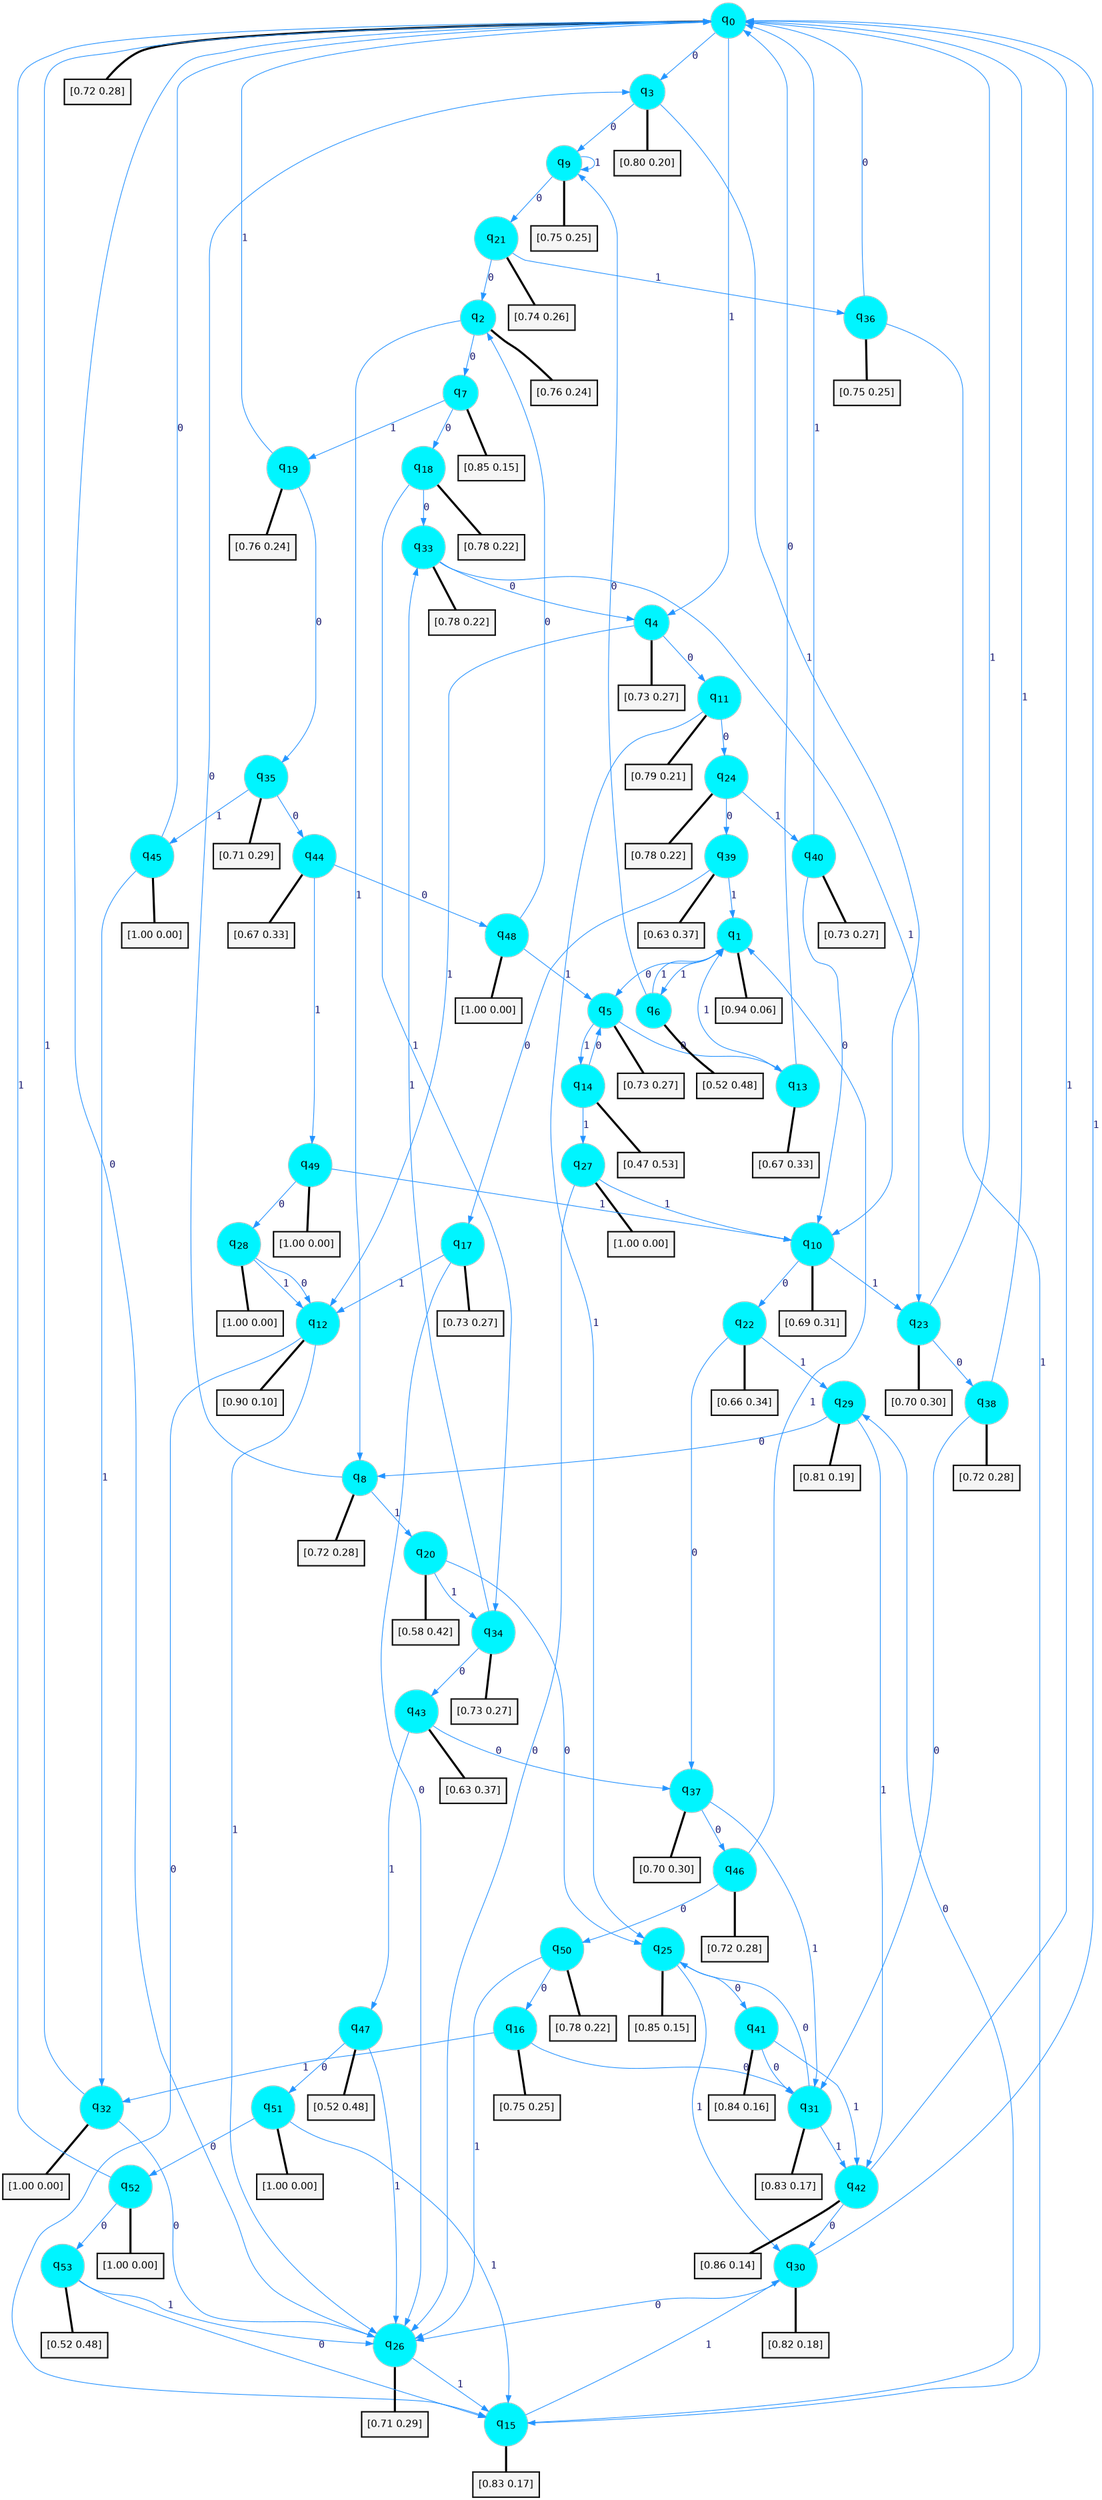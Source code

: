 digraph G {
graph [
bgcolor=transparent, dpi=300, rankdir=TD, size="40,25"];
node [
color=gray, fillcolor=turquoise1, fontcolor=black, fontname=Helvetica, fontsize=16, fontweight=bold, shape=circle, style=filled];
edge [
arrowsize=1, color=dodgerblue1, fontcolor=midnightblue, fontname=courier, fontweight=bold, penwidth=1, style=solid, weight=20];
0[label=<q<SUB>0</SUB>>];
1[label=<q<SUB>1</SUB>>];
2[label=<q<SUB>2</SUB>>];
3[label=<q<SUB>3</SUB>>];
4[label=<q<SUB>4</SUB>>];
5[label=<q<SUB>5</SUB>>];
6[label=<q<SUB>6</SUB>>];
7[label=<q<SUB>7</SUB>>];
8[label=<q<SUB>8</SUB>>];
9[label=<q<SUB>9</SUB>>];
10[label=<q<SUB>10</SUB>>];
11[label=<q<SUB>11</SUB>>];
12[label=<q<SUB>12</SUB>>];
13[label=<q<SUB>13</SUB>>];
14[label=<q<SUB>14</SUB>>];
15[label=<q<SUB>15</SUB>>];
16[label=<q<SUB>16</SUB>>];
17[label=<q<SUB>17</SUB>>];
18[label=<q<SUB>18</SUB>>];
19[label=<q<SUB>19</SUB>>];
20[label=<q<SUB>20</SUB>>];
21[label=<q<SUB>21</SUB>>];
22[label=<q<SUB>22</SUB>>];
23[label=<q<SUB>23</SUB>>];
24[label=<q<SUB>24</SUB>>];
25[label=<q<SUB>25</SUB>>];
26[label=<q<SUB>26</SUB>>];
27[label=<q<SUB>27</SUB>>];
28[label=<q<SUB>28</SUB>>];
29[label=<q<SUB>29</SUB>>];
30[label=<q<SUB>30</SUB>>];
31[label=<q<SUB>31</SUB>>];
32[label=<q<SUB>32</SUB>>];
33[label=<q<SUB>33</SUB>>];
34[label=<q<SUB>34</SUB>>];
35[label=<q<SUB>35</SUB>>];
36[label=<q<SUB>36</SUB>>];
37[label=<q<SUB>37</SUB>>];
38[label=<q<SUB>38</SUB>>];
39[label=<q<SUB>39</SUB>>];
40[label=<q<SUB>40</SUB>>];
41[label=<q<SUB>41</SUB>>];
42[label=<q<SUB>42</SUB>>];
43[label=<q<SUB>43</SUB>>];
44[label=<q<SUB>44</SUB>>];
45[label=<q<SUB>45</SUB>>];
46[label=<q<SUB>46</SUB>>];
47[label=<q<SUB>47</SUB>>];
48[label=<q<SUB>48</SUB>>];
49[label=<q<SUB>49</SUB>>];
50[label=<q<SUB>50</SUB>>];
51[label=<q<SUB>51</SUB>>];
52[label=<q<SUB>52</SUB>>];
53[label=<q<SUB>53</SUB>>];
54[label="[0.72 0.28]", shape=box,fontcolor=black, fontname=Helvetica, fontsize=14, penwidth=2, fillcolor=whitesmoke,color=black];
55[label="[0.94 0.06]", shape=box,fontcolor=black, fontname=Helvetica, fontsize=14, penwidth=2, fillcolor=whitesmoke,color=black];
56[label="[0.76 0.24]", shape=box,fontcolor=black, fontname=Helvetica, fontsize=14, penwidth=2, fillcolor=whitesmoke,color=black];
57[label="[0.80 0.20]", shape=box,fontcolor=black, fontname=Helvetica, fontsize=14, penwidth=2, fillcolor=whitesmoke,color=black];
58[label="[0.73 0.27]", shape=box,fontcolor=black, fontname=Helvetica, fontsize=14, penwidth=2, fillcolor=whitesmoke,color=black];
59[label="[0.73 0.27]", shape=box,fontcolor=black, fontname=Helvetica, fontsize=14, penwidth=2, fillcolor=whitesmoke,color=black];
60[label="[0.52 0.48]", shape=box,fontcolor=black, fontname=Helvetica, fontsize=14, penwidth=2, fillcolor=whitesmoke,color=black];
61[label="[0.85 0.15]", shape=box,fontcolor=black, fontname=Helvetica, fontsize=14, penwidth=2, fillcolor=whitesmoke,color=black];
62[label="[0.72 0.28]", shape=box,fontcolor=black, fontname=Helvetica, fontsize=14, penwidth=2, fillcolor=whitesmoke,color=black];
63[label="[0.75 0.25]", shape=box,fontcolor=black, fontname=Helvetica, fontsize=14, penwidth=2, fillcolor=whitesmoke,color=black];
64[label="[0.69 0.31]", shape=box,fontcolor=black, fontname=Helvetica, fontsize=14, penwidth=2, fillcolor=whitesmoke,color=black];
65[label="[0.79 0.21]", shape=box,fontcolor=black, fontname=Helvetica, fontsize=14, penwidth=2, fillcolor=whitesmoke,color=black];
66[label="[0.90 0.10]", shape=box,fontcolor=black, fontname=Helvetica, fontsize=14, penwidth=2, fillcolor=whitesmoke,color=black];
67[label="[0.67 0.33]", shape=box,fontcolor=black, fontname=Helvetica, fontsize=14, penwidth=2, fillcolor=whitesmoke,color=black];
68[label="[0.47 0.53]", shape=box,fontcolor=black, fontname=Helvetica, fontsize=14, penwidth=2, fillcolor=whitesmoke,color=black];
69[label="[0.83 0.17]", shape=box,fontcolor=black, fontname=Helvetica, fontsize=14, penwidth=2, fillcolor=whitesmoke,color=black];
70[label="[0.75 0.25]", shape=box,fontcolor=black, fontname=Helvetica, fontsize=14, penwidth=2, fillcolor=whitesmoke,color=black];
71[label="[0.73 0.27]", shape=box,fontcolor=black, fontname=Helvetica, fontsize=14, penwidth=2, fillcolor=whitesmoke,color=black];
72[label="[0.78 0.22]", shape=box,fontcolor=black, fontname=Helvetica, fontsize=14, penwidth=2, fillcolor=whitesmoke,color=black];
73[label="[0.76 0.24]", shape=box,fontcolor=black, fontname=Helvetica, fontsize=14, penwidth=2, fillcolor=whitesmoke,color=black];
74[label="[0.58 0.42]", shape=box,fontcolor=black, fontname=Helvetica, fontsize=14, penwidth=2, fillcolor=whitesmoke,color=black];
75[label="[0.74 0.26]", shape=box,fontcolor=black, fontname=Helvetica, fontsize=14, penwidth=2, fillcolor=whitesmoke,color=black];
76[label="[0.66 0.34]", shape=box,fontcolor=black, fontname=Helvetica, fontsize=14, penwidth=2, fillcolor=whitesmoke,color=black];
77[label="[0.70 0.30]", shape=box,fontcolor=black, fontname=Helvetica, fontsize=14, penwidth=2, fillcolor=whitesmoke,color=black];
78[label="[0.78 0.22]", shape=box,fontcolor=black, fontname=Helvetica, fontsize=14, penwidth=2, fillcolor=whitesmoke,color=black];
79[label="[0.85 0.15]", shape=box,fontcolor=black, fontname=Helvetica, fontsize=14, penwidth=2, fillcolor=whitesmoke,color=black];
80[label="[0.71 0.29]", shape=box,fontcolor=black, fontname=Helvetica, fontsize=14, penwidth=2, fillcolor=whitesmoke,color=black];
81[label="[1.00 0.00]", shape=box,fontcolor=black, fontname=Helvetica, fontsize=14, penwidth=2, fillcolor=whitesmoke,color=black];
82[label="[1.00 0.00]", shape=box,fontcolor=black, fontname=Helvetica, fontsize=14, penwidth=2, fillcolor=whitesmoke,color=black];
83[label="[0.81 0.19]", shape=box,fontcolor=black, fontname=Helvetica, fontsize=14, penwidth=2, fillcolor=whitesmoke,color=black];
84[label="[0.82 0.18]", shape=box,fontcolor=black, fontname=Helvetica, fontsize=14, penwidth=2, fillcolor=whitesmoke,color=black];
85[label="[0.83 0.17]", shape=box,fontcolor=black, fontname=Helvetica, fontsize=14, penwidth=2, fillcolor=whitesmoke,color=black];
86[label="[1.00 0.00]", shape=box,fontcolor=black, fontname=Helvetica, fontsize=14, penwidth=2, fillcolor=whitesmoke,color=black];
87[label="[0.78 0.22]", shape=box,fontcolor=black, fontname=Helvetica, fontsize=14, penwidth=2, fillcolor=whitesmoke,color=black];
88[label="[0.73 0.27]", shape=box,fontcolor=black, fontname=Helvetica, fontsize=14, penwidth=2, fillcolor=whitesmoke,color=black];
89[label="[0.71 0.29]", shape=box,fontcolor=black, fontname=Helvetica, fontsize=14, penwidth=2, fillcolor=whitesmoke,color=black];
90[label="[0.75 0.25]", shape=box,fontcolor=black, fontname=Helvetica, fontsize=14, penwidth=2, fillcolor=whitesmoke,color=black];
91[label="[0.70 0.30]", shape=box,fontcolor=black, fontname=Helvetica, fontsize=14, penwidth=2, fillcolor=whitesmoke,color=black];
92[label="[0.72 0.28]", shape=box,fontcolor=black, fontname=Helvetica, fontsize=14, penwidth=2, fillcolor=whitesmoke,color=black];
93[label="[0.63 0.37]", shape=box,fontcolor=black, fontname=Helvetica, fontsize=14, penwidth=2, fillcolor=whitesmoke,color=black];
94[label="[0.73 0.27]", shape=box,fontcolor=black, fontname=Helvetica, fontsize=14, penwidth=2, fillcolor=whitesmoke,color=black];
95[label="[0.84 0.16]", shape=box,fontcolor=black, fontname=Helvetica, fontsize=14, penwidth=2, fillcolor=whitesmoke,color=black];
96[label="[0.86 0.14]", shape=box,fontcolor=black, fontname=Helvetica, fontsize=14, penwidth=2, fillcolor=whitesmoke,color=black];
97[label="[0.63 0.37]", shape=box,fontcolor=black, fontname=Helvetica, fontsize=14, penwidth=2, fillcolor=whitesmoke,color=black];
98[label="[0.67 0.33]", shape=box,fontcolor=black, fontname=Helvetica, fontsize=14, penwidth=2, fillcolor=whitesmoke,color=black];
99[label="[1.00 0.00]", shape=box,fontcolor=black, fontname=Helvetica, fontsize=14, penwidth=2, fillcolor=whitesmoke,color=black];
100[label="[0.72 0.28]", shape=box,fontcolor=black, fontname=Helvetica, fontsize=14, penwidth=2, fillcolor=whitesmoke,color=black];
101[label="[0.52 0.48]", shape=box,fontcolor=black, fontname=Helvetica, fontsize=14, penwidth=2, fillcolor=whitesmoke,color=black];
102[label="[1.00 0.00]", shape=box,fontcolor=black, fontname=Helvetica, fontsize=14, penwidth=2, fillcolor=whitesmoke,color=black];
103[label="[1.00 0.00]", shape=box,fontcolor=black, fontname=Helvetica, fontsize=14, penwidth=2, fillcolor=whitesmoke,color=black];
104[label="[0.78 0.22]", shape=box,fontcolor=black, fontname=Helvetica, fontsize=14, penwidth=2, fillcolor=whitesmoke,color=black];
105[label="[1.00 0.00]", shape=box,fontcolor=black, fontname=Helvetica, fontsize=14, penwidth=2, fillcolor=whitesmoke,color=black];
106[label="[1.00 0.00]", shape=box,fontcolor=black, fontname=Helvetica, fontsize=14, penwidth=2, fillcolor=whitesmoke,color=black];
107[label="[0.52 0.48]", shape=box,fontcolor=black, fontname=Helvetica, fontsize=14, penwidth=2, fillcolor=whitesmoke,color=black];
0->3 [label=0];
0->4 [label=1];
0->54 [arrowhead=none, penwidth=3,color=black];
1->5 [label=0];
1->6 [label=1];
1->55 [arrowhead=none, penwidth=3,color=black];
2->7 [label=0];
2->8 [label=1];
2->56 [arrowhead=none, penwidth=3,color=black];
3->9 [label=0];
3->10 [label=1];
3->57 [arrowhead=none, penwidth=3,color=black];
4->11 [label=0];
4->12 [label=1];
4->58 [arrowhead=none, penwidth=3,color=black];
5->13 [label=0];
5->14 [label=1];
5->59 [arrowhead=none, penwidth=3,color=black];
6->9 [label=0];
6->1 [label=1];
6->60 [arrowhead=none, penwidth=3,color=black];
7->18 [label=0];
7->19 [label=1];
7->61 [arrowhead=none, penwidth=3,color=black];
8->3 [label=0];
8->20 [label=1];
8->62 [arrowhead=none, penwidth=3,color=black];
9->21 [label=0];
9->9 [label=1];
9->63 [arrowhead=none, penwidth=3,color=black];
10->22 [label=0];
10->23 [label=1];
10->64 [arrowhead=none, penwidth=3,color=black];
11->24 [label=0];
11->25 [label=1];
11->65 [arrowhead=none, penwidth=3,color=black];
12->15 [label=0];
12->26 [label=1];
12->66 [arrowhead=none, penwidth=3,color=black];
13->0 [label=0];
13->1 [label=1];
13->67 [arrowhead=none, penwidth=3,color=black];
14->5 [label=0];
14->27 [label=1];
14->68 [arrowhead=none, penwidth=3,color=black];
15->29 [label=0];
15->30 [label=1];
15->69 [arrowhead=none, penwidth=3,color=black];
16->31 [label=0];
16->32 [label=1];
16->70 [arrowhead=none, penwidth=3,color=black];
17->26 [label=0];
17->12 [label=1];
17->71 [arrowhead=none, penwidth=3,color=black];
18->33 [label=0];
18->34 [label=1];
18->72 [arrowhead=none, penwidth=3,color=black];
19->35 [label=0];
19->0 [label=1];
19->73 [arrowhead=none, penwidth=3,color=black];
20->25 [label=0];
20->34 [label=1];
20->74 [arrowhead=none, penwidth=3,color=black];
21->2 [label=0];
21->36 [label=1];
21->75 [arrowhead=none, penwidth=3,color=black];
22->37 [label=0];
22->29 [label=1];
22->76 [arrowhead=none, penwidth=3,color=black];
23->38 [label=0];
23->0 [label=1];
23->77 [arrowhead=none, penwidth=3,color=black];
24->39 [label=0];
24->40 [label=1];
24->78 [arrowhead=none, penwidth=3,color=black];
25->41 [label=0];
25->30 [label=1];
25->79 [arrowhead=none, penwidth=3,color=black];
26->0 [label=0];
26->15 [label=1];
26->80 [arrowhead=none, penwidth=3,color=black];
27->26 [label=0];
27->10 [label=1];
27->81 [arrowhead=none, penwidth=3,color=black];
28->12 [label=0];
28->12 [label=1];
28->82 [arrowhead=none, penwidth=3,color=black];
29->8 [label=0];
29->42 [label=1];
29->83 [arrowhead=none, penwidth=3,color=black];
30->26 [label=0];
30->0 [label=1];
30->84 [arrowhead=none, penwidth=3,color=black];
31->25 [label=0];
31->42 [label=1];
31->85 [arrowhead=none, penwidth=3,color=black];
32->26 [label=0];
32->0 [label=1];
32->86 [arrowhead=none, penwidth=3,color=black];
33->4 [label=0];
33->23 [label=1];
33->87 [arrowhead=none, penwidth=3,color=black];
34->43 [label=0];
34->33 [label=1];
34->88 [arrowhead=none, penwidth=3,color=black];
35->44 [label=0];
35->45 [label=1];
35->89 [arrowhead=none, penwidth=3,color=black];
36->0 [label=0];
36->15 [label=1];
36->90 [arrowhead=none, penwidth=3,color=black];
37->46 [label=0];
37->31 [label=1];
37->91 [arrowhead=none, penwidth=3,color=black];
38->31 [label=0];
38->0 [label=1];
38->92 [arrowhead=none, penwidth=3,color=black];
39->17 [label=0];
39->1 [label=1];
39->93 [arrowhead=none, penwidth=3,color=black];
40->10 [label=0];
40->0 [label=1];
40->94 [arrowhead=none, penwidth=3,color=black];
41->31 [label=0];
41->42 [label=1];
41->95 [arrowhead=none, penwidth=3,color=black];
42->30 [label=0];
42->0 [label=1];
42->96 [arrowhead=none, penwidth=3,color=black];
43->37 [label=0];
43->47 [label=1];
43->97 [arrowhead=none, penwidth=3,color=black];
44->48 [label=0];
44->49 [label=1];
44->98 [arrowhead=none, penwidth=3,color=black];
45->0 [label=0];
45->32 [label=1];
45->99 [arrowhead=none, penwidth=3,color=black];
46->50 [label=0];
46->1 [label=1];
46->100 [arrowhead=none, penwidth=3,color=black];
47->51 [label=0];
47->26 [label=1];
47->101 [arrowhead=none, penwidth=3,color=black];
48->2 [label=0];
48->5 [label=1];
48->102 [arrowhead=none, penwidth=3,color=black];
49->28 [label=0];
49->10 [label=1];
49->103 [arrowhead=none, penwidth=3,color=black];
50->16 [label=0];
50->26 [label=1];
50->104 [arrowhead=none, penwidth=3,color=black];
51->52 [label=0];
51->15 [label=1];
51->105 [arrowhead=none, penwidth=3,color=black];
52->53 [label=0];
52->0 [label=1];
52->106 [arrowhead=none, penwidth=3,color=black];
53->15 [label=0];
53->26 [label=1];
53->107 [arrowhead=none, penwidth=3,color=black];
}
